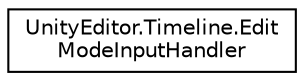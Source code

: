 digraph "Graphical Class Hierarchy"
{
 // LATEX_PDF_SIZE
  edge [fontname="Helvetica",fontsize="10",labelfontname="Helvetica",labelfontsize="10"];
  node [fontname="Helvetica",fontsize="10",shape=record];
  rankdir="LR";
  Node0 [label="UnityEditor.Timeline.Edit\lModeInputHandler",height=0.2,width=0.4,color="black", fillcolor="white", style="filled",URL="$class_unity_editor_1_1_timeline_1_1_edit_mode_input_handler.html",tooltip=" "];
}
